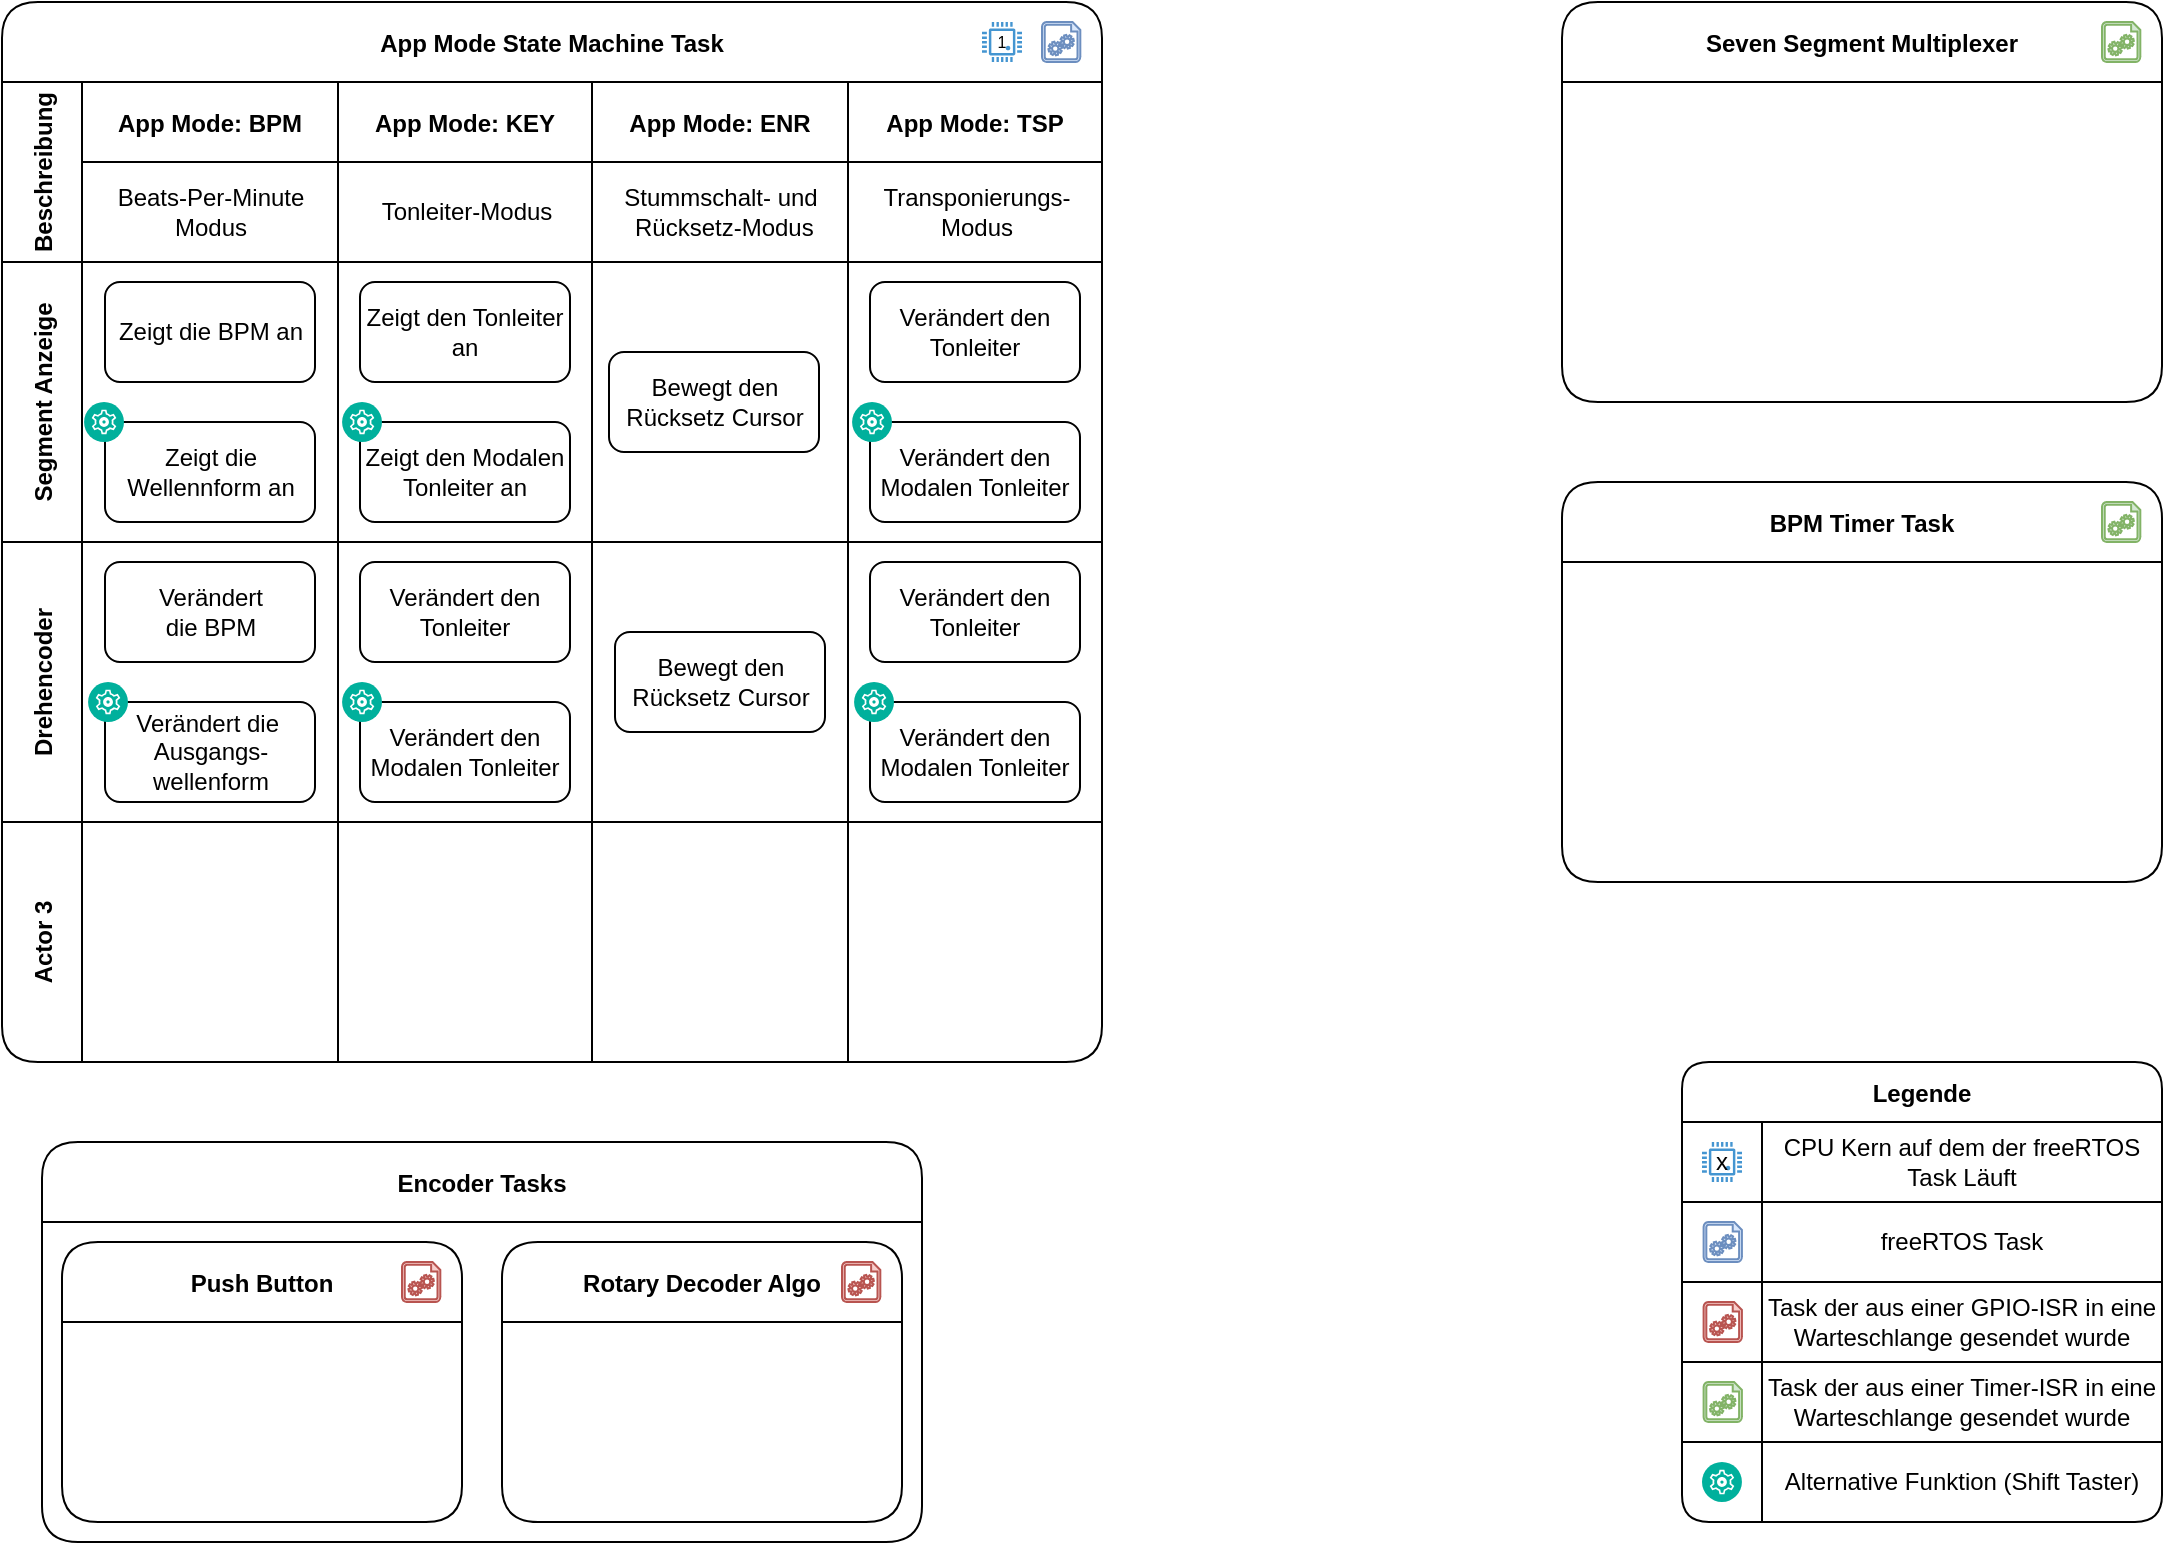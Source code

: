 <mxfile version="16.1.2" type="device"><diagram id="66JFrUOHZTusCFq0ymd8" name="Page-1"><mxGraphModel dx="1984" dy="591" grid="1" gridSize="10" guides="1" tooltips="1" connect="1" arrows="1" fold="1" page="1" pageScale="1" pageWidth="1169" pageHeight="827" math="0" shadow="0"><root><mxCell id="0"/><mxCell id="1" parent="0"/><mxCell id="9rjCM0bQBx6kfhwJKjFM-24" value="Seven Segment Multiplexer" style="swimlane;rounded=1;startSize=40;" vertex="1" parent="1"><mxGeometry x="-340" y="40" width="300" height="200" as="geometry"/></mxCell><mxCell id="9rjCM0bQBx6kfhwJKjFM-26" value="" style="sketch=0;aspect=fixed;pointerEvents=1;shadow=0;dashed=0;html=1;strokeColor=#82b366;labelPosition=center;verticalLabelPosition=bottom;verticalAlign=top;align=center;shape=mxgraph.azure.startup_task;fillColor=#d5e8d4;rounded=1;" vertex="1" parent="9rjCM0bQBx6kfhwJKjFM-24"><mxGeometry x="270" y="10" width="19.2" height="20" as="geometry"/></mxCell><mxCell id="9rjCM0bQBx6kfhwJKjFM-27" value="BPM Timer Task" style="swimlane;rounded=1;startSize=40;" vertex="1" parent="1"><mxGeometry x="-340" y="280" width="300" height="200" as="geometry"/></mxCell><mxCell id="9rjCM0bQBx6kfhwJKjFM-28" value="" style="sketch=0;aspect=fixed;pointerEvents=1;shadow=0;dashed=0;html=1;strokeColor=#82b366;labelPosition=center;verticalLabelPosition=bottom;verticalAlign=top;align=center;shape=mxgraph.azure.startup_task;fillColor=#d5e8d4;rounded=1;" vertex="1" parent="9rjCM0bQBx6kfhwJKjFM-27"><mxGeometry x="270" y="10" width="19.2" height="20" as="geometry"/></mxCell><mxCell id="9rjCM0bQBx6kfhwJKjFM-29" value="Encoder Tasks" style="swimlane;rounded=1;startSize=40;" vertex="1" parent="1"><mxGeometry x="-1100" y="610" width="440" height="200" as="geometry"/></mxCell><mxCell id="9rjCM0bQBx6kfhwJKjFM-31" value="Push Button" style="swimlane;rounded=1;startSize=40;" vertex="1" parent="9rjCM0bQBx6kfhwJKjFM-29"><mxGeometry x="10" y="50" width="200" height="140" as="geometry"/></mxCell><mxCell id="9rjCM0bQBx6kfhwJKjFM-32" value="" style="sketch=0;aspect=fixed;pointerEvents=1;shadow=0;dashed=0;html=1;strokeColor=#b85450;labelPosition=center;verticalLabelPosition=bottom;verticalAlign=top;align=center;shape=mxgraph.azure.startup_task;fillColor=#f8cecc;rounded=1;" vertex="1" parent="9rjCM0bQBx6kfhwJKjFM-31"><mxGeometry x="170" y="10" width="19.2" height="20" as="geometry"/></mxCell><mxCell id="9rjCM0bQBx6kfhwJKjFM-33" value="Rotary Decoder Algo" style="swimlane;rounded=1;startSize=40;" vertex="1" parent="9rjCM0bQBx6kfhwJKjFM-29"><mxGeometry x="230" y="50" width="200" height="140" as="geometry"/></mxCell><mxCell id="9rjCM0bQBx6kfhwJKjFM-34" value="" style="sketch=0;aspect=fixed;pointerEvents=1;shadow=0;dashed=0;html=1;strokeColor=#b85450;labelPosition=center;verticalLabelPosition=bottom;verticalAlign=top;align=center;shape=mxgraph.azure.startup_task;fillColor=#f8cecc;rounded=1;" vertex="1" parent="9rjCM0bQBx6kfhwJKjFM-33"><mxGeometry x="170" y="10" width="19.2" height="20" as="geometry"/></mxCell><mxCell id="9rjCM0bQBx6kfhwJKjFM-47" value="Legende" style="shape=table;startSize=30;container=1;collapsible=0;childLayout=tableLayout;fontStyle=1;align=center;rounded=1;fontSize=12;" vertex="1" parent="1"><mxGeometry x="-280" y="570" width="240" height="230" as="geometry"/></mxCell><mxCell id="9rjCM0bQBx6kfhwJKjFM-48" value="" style="shape=tableRow;horizontal=0;startSize=0;swimlaneHead=0;swimlaneBody=0;top=0;left=0;bottom=0;right=0;collapsible=0;dropTarget=0;fillColor=none;points=[[0,0.5],[1,0.5]];portConstraint=eastwest;rounded=1;fontSize=12;" vertex="1" parent="9rjCM0bQBx6kfhwJKjFM-47"><mxGeometry y="30" width="240" height="40" as="geometry"/></mxCell><mxCell id="9rjCM0bQBx6kfhwJKjFM-49" value="&lt;span style=&quot;color: rgba(0, 0, 0, 0); font-family: monospace; font-size: 12px;&quot;&gt;%3CmxGraphModel%3E%3Croot%3E%3CmxCell%20id%3D%220%22%2F%3E%3CmxCell%20id%3D%221%22%20parent%3D%220%22%2F%3E%3CmxCell%20id%3D%222%22%20value%3D%22%26lt%3Bfont%20style%3D%26quot%3Bfont-size%3A%208px%3B%26quot%3B%26gt%3B1%26lt%3B%2Ffont%26gt%3B%22%20style%3D%22pointerEvents%3D1%3Bshadow%3D0%3Bdashed%3D0%3Bhtml%3D1%3BstrokeColor%3Dnone%3BfillColor%3D%234495D1%3BlabelPosition%3Dcenter%3BverticalLabelPosition%3Dmiddle%3BverticalAlign%3Dmiddle%3Balign%3Dcenter%3BoutlineConnect%3D0%3Bshape%3Dmxgraph.veeam.cpu%3Brounded%3D1%3BfontSize%3D8%3BwhiteSpace%3Dwrap%3B%22%20vertex%3D%221%22%20parent%3D%221%22%3E%3CmxGeometry%20x%3D%22-660%22%20y%3D%2250%22%20width%3D%2220%22%20height%3D%2220%22%20as%3D%22geometry%22%2F%3E%3C%2FmxCell%3E%3C%2Froot%3E%3C%2FmxGraphModel%3E&lt;/span&gt;" style="shape=partialRectangle;html=1;whiteSpace=wrap;connectable=0;fillColor=none;top=0;left=0;bottom=0;right=0;overflow=hidden;rounded=1;fontSize=12;" vertex="1" parent="9rjCM0bQBx6kfhwJKjFM-48"><mxGeometry width="40" height="40" as="geometry"><mxRectangle width="40" height="40" as="alternateBounds"/></mxGeometry></mxCell><mxCell id="9rjCM0bQBx6kfhwJKjFM-50" value="CPU Kern auf dem der freeRTOS Task Läuft" style="shape=partialRectangle;html=1;whiteSpace=wrap;connectable=0;fillColor=none;top=0;left=0;bottom=0;right=0;overflow=hidden;rounded=1;fontSize=12;" vertex="1" parent="9rjCM0bQBx6kfhwJKjFM-48"><mxGeometry x="40" width="200" height="40" as="geometry"><mxRectangle width="200" height="40" as="alternateBounds"/></mxGeometry></mxCell><mxCell id="9rjCM0bQBx6kfhwJKjFM-52" value="" style="shape=tableRow;horizontal=0;startSize=0;swimlaneHead=0;swimlaneBody=0;top=0;left=0;bottom=0;right=0;collapsible=0;dropTarget=0;fillColor=none;points=[[0,0.5],[1,0.5]];portConstraint=eastwest;rounded=1;fontSize=12;" vertex="1" parent="9rjCM0bQBx6kfhwJKjFM-47"><mxGeometry y="70" width="240" height="40" as="geometry"/></mxCell><mxCell id="9rjCM0bQBx6kfhwJKjFM-53" value="" style="shape=partialRectangle;html=1;whiteSpace=wrap;connectable=0;fillColor=none;top=0;left=0;bottom=0;right=0;overflow=hidden;rounded=1;fontSize=12;" vertex="1" parent="9rjCM0bQBx6kfhwJKjFM-52"><mxGeometry width="40" height="40" as="geometry"><mxRectangle width="40" height="40" as="alternateBounds"/></mxGeometry></mxCell><mxCell id="9rjCM0bQBx6kfhwJKjFM-54" value="freeRTOS Task" style="shape=partialRectangle;html=1;whiteSpace=wrap;connectable=0;fillColor=none;top=0;left=0;bottom=0;right=0;overflow=hidden;rounded=1;fontSize=12;" vertex="1" parent="9rjCM0bQBx6kfhwJKjFM-52"><mxGeometry x="40" width="200" height="40" as="geometry"><mxRectangle width="200" height="40" as="alternateBounds"/></mxGeometry></mxCell><mxCell id="9rjCM0bQBx6kfhwJKjFM-56" value="" style="shape=tableRow;horizontal=0;startSize=0;swimlaneHead=0;swimlaneBody=0;top=0;left=0;bottom=0;right=0;collapsible=0;dropTarget=0;fillColor=none;points=[[0,0.5],[1,0.5]];portConstraint=eastwest;rounded=1;fontSize=12;" vertex="1" parent="9rjCM0bQBx6kfhwJKjFM-47"><mxGeometry y="110" width="240" height="40" as="geometry"/></mxCell><mxCell id="9rjCM0bQBx6kfhwJKjFM-57" value="" style="shape=partialRectangle;html=1;whiteSpace=wrap;connectable=0;fillColor=none;top=0;left=0;bottom=0;right=0;overflow=hidden;rounded=1;fontSize=12;" vertex="1" parent="9rjCM0bQBx6kfhwJKjFM-56"><mxGeometry width="40" height="40" as="geometry"><mxRectangle width="40" height="40" as="alternateBounds"/></mxGeometry></mxCell><mxCell id="9rjCM0bQBx6kfhwJKjFM-58" value="Task der aus einer GPIO-ISR in eine Warteschlange gesendet wurde" style="shape=partialRectangle;html=1;whiteSpace=wrap;connectable=0;fillColor=none;top=0;left=0;bottom=0;right=0;overflow=hidden;rounded=1;fontSize=12;" vertex="1" parent="9rjCM0bQBx6kfhwJKjFM-56"><mxGeometry x="40" width="200" height="40" as="geometry"><mxRectangle width="200" height="40" as="alternateBounds"/></mxGeometry></mxCell><mxCell id="9rjCM0bQBx6kfhwJKjFM-64" style="shape=tableRow;horizontal=0;startSize=0;swimlaneHead=0;swimlaneBody=0;top=0;left=0;bottom=0;right=0;collapsible=0;dropTarget=0;fillColor=none;points=[[0,0.5],[1,0.5]];portConstraint=eastwest;rounded=1;fontSize=12;" vertex="1" parent="9rjCM0bQBx6kfhwJKjFM-47"><mxGeometry y="150" width="240" height="40" as="geometry"/></mxCell><mxCell id="9rjCM0bQBx6kfhwJKjFM-65" style="shape=partialRectangle;html=1;whiteSpace=wrap;connectable=0;fillColor=none;top=0;left=0;bottom=0;right=0;overflow=hidden;rounded=1;fontSize=12;" vertex="1" parent="9rjCM0bQBx6kfhwJKjFM-64"><mxGeometry width="40" height="40" as="geometry"><mxRectangle width="40" height="40" as="alternateBounds"/></mxGeometry></mxCell><mxCell id="9rjCM0bQBx6kfhwJKjFM-66" value="Task der aus einer Timer-ISR in eine Warteschlange gesendet wurde" style="shape=partialRectangle;html=1;whiteSpace=wrap;connectable=0;fillColor=none;top=0;left=0;bottom=0;right=0;overflow=hidden;rounded=1;fontSize=12;" vertex="1" parent="9rjCM0bQBx6kfhwJKjFM-64"><mxGeometry x="40" width="200" height="40" as="geometry"><mxRectangle width="200" height="40" as="alternateBounds"/></mxGeometry></mxCell><mxCell id="9rjCM0bQBx6kfhwJKjFM-67" style="shape=tableRow;horizontal=0;startSize=0;swimlaneHead=0;swimlaneBody=0;top=0;left=0;bottom=0;right=0;collapsible=0;dropTarget=0;fillColor=none;points=[[0,0.5],[1,0.5]];portConstraint=eastwest;rounded=1;fontSize=12;" vertex="1" parent="9rjCM0bQBx6kfhwJKjFM-47"><mxGeometry y="190" width="240" height="40" as="geometry"/></mxCell><mxCell id="9rjCM0bQBx6kfhwJKjFM-68" style="shape=partialRectangle;html=1;whiteSpace=wrap;connectable=0;fillColor=none;top=0;left=0;bottom=0;right=0;overflow=hidden;rounded=1;fontSize=12;" vertex="1" parent="9rjCM0bQBx6kfhwJKjFM-67"><mxGeometry width="40" height="40" as="geometry"><mxRectangle width="40" height="40" as="alternateBounds"/></mxGeometry></mxCell><mxCell id="9rjCM0bQBx6kfhwJKjFM-69" value="Alternative Funktion (Shift Taster)" style="shape=partialRectangle;html=1;whiteSpace=wrap;connectable=0;fillColor=none;top=0;left=0;bottom=0;right=0;overflow=hidden;rounded=1;fontSize=12;" vertex="1" parent="9rjCM0bQBx6kfhwJKjFM-67"><mxGeometry x="40" width="200" height="40" as="geometry"><mxRectangle width="200" height="40" as="alternateBounds"/></mxGeometry></mxCell><mxCell id="9rjCM0bQBx6kfhwJKjFM-60" value="&lt;font style=&quot;font-size: 12px;&quot;&gt;x&lt;/font&gt;" style="pointerEvents=1;shadow=0;dashed=0;html=1;strokeColor=none;fillColor=#4495D1;labelPosition=center;verticalLabelPosition=middle;verticalAlign=middle;align=center;outlineConnect=0;shape=mxgraph.veeam.cpu;rounded=1;fontSize=12;whiteSpace=wrap;" vertex="1" parent="1"><mxGeometry x="-270" y="610" width="20" height="20" as="geometry"/></mxCell><mxCell id="9rjCM0bQBx6kfhwJKjFM-61" value="" style="sketch=0;aspect=fixed;pointerEvents=1;shadow=0;dashed=0;html=1;strokeColor=#6c8ebf;labelPosition=center;verticalLabelPosition=bottom;verticalAlign=top;align=center;shape=mxgraph.azure.startup_task;fillColor=#dae8fc;rounded=1;fontSize=12;" vertex="1" parent="1"><mxGeometry x="-269.2" y="650" width="19.2" height="20" as="geometry"/></mxCell><mxCell id="9rjCM0bQBx6kfhwJKjFM-63" value="" style="sketch=0;aspect=fixed;pointerEvents=1;shadow=0;dashed=0;html=1;strokeColor=#b85450;labelPosition=center;verticalLabelPosition=bottom;verticalAlign=top;align=center;shape=mxgraph.azure.startup_task;fillColor=#f8cecc;rounded=1;fontSize=12;" vertex="1" parent="1"><mxGeometry x="-269.2" y="690" width="19.2" height="20" as="geometry"/></mxCell><mxCell id="9rjCM0bQBx6kfhwJKjFM-70" value="" style="sketch=0;aspect=fixed;pointerEvents=1;shadow=0;dashed=0;html=1;strokeColor=#82b366;labelPosition=center;verticalLabelPosition=bottom;verticalAlign=top;align=center;shape=mxgraph.azure.startup_task;fillColor=#d5e8d4;rounded=1;fontSize=12;" vertex="1" parent="1"><mxGeometry x="-269.2" y="730" width="19.2" height="20" as="geometry"/></mxCell><mxCell id="9rjCM0bQBx6kfhwJKjFM-81" value="" style="aspect=fixed;perimeter=ellipsePerimeter;html=1;align=center;shadow=0;dashed=0;fontColor=#4277BB;labelBackgroundColor=#ffffff;fontSize=12;spacingTop=3;image;image=img/lib/ibm/management/management.svg;rounded=1;fillColor=#FF6666;" vertex="1" parent="1"><mxGeometry x="-270" y="770" width="20" height="20" as="geometry"/></mxCell><mxCell id="9rjCM0bQBx6kfhwJKjFM-116" value="App Mode State Machine Task" style="shape=table;childLayout=tableLayout;startSize=40;collapsible=0;recursiveResize=0;expand=0;fontStyle=1;rounded=1;" vertex="1" parent="1"><mxGeometry x="-1120" y="40" width="550" height="530" as="geometry"/></mxCell><mxCell id="9rjCM0bQBx6kfhwJKjFM-117" value="Beschreibung" style="shape=tableRow;horizontal=0;startSize=40;swimlaneHead=0;swimlaneBody=0;top=0;left=0;bottom=0;right=0;dropTarget=0;fillColor=none;collapsible=0;recursiveResize=0;expand=0;fontStyle=1;" vertex="1" parent="9rjCM0bQBx6kfhwJKjFM-116"><mxGeometry y="40" width="550" height="90" as="geometry"/></mxCell><mxCell id="9rjCM0bQBx6kfhwJKjFM-118" value="App Mode: BPM" style="swimlane;swimlaneHead=0;swimlaneBody=0;fontStyle=0;connectable=0;fillColor=none;startSize=40;collapsible=0;recursiveResize=0;expand=0;fontStyle=1;" vertex="1" parent="9rjCM0bQBx6kfhwJKjFM-117"><mxGeometry x="40" width="128" height="90" as="geometry"><mxRectangle width="128" height="90" as="alternateBounds"/></mxGeometry></mxCell><mxCell id="9rjCM0bQBx6kfhwJKjFM-119" value="Beats-Per-Minute&lt;br&gt;Modus" style="text;html=1;align=center;verticalAlign=middle;resizable=0;points=[];autosize=1;strokeColor=none;fillColor=none;fontSize=12;" vertex="1" parent="9rjCM0bQBx6kfhwJKjFM-118"><mxGeometry x="9" y="50" width="110" height="30" as="geometry"/></mxCell><mxCell id="9rjCM0bQBx6kfhwJKjFM-120" value="App Mode: KEY" style="swimlane;swimlaneHead=0;swimlaneBody=0;fontStyle=0;connectable=0;fillColor=none;startSize=40;collapsible=0;recursiveResize=0;expand=0;fontStyle=1;" vertex="1" parent="9rjCM0bQBx6kfhwJKjFM-117"><mxGeometry x="168" width="127" height="90" as="geometry"><mxRectangle width="127" height="90" as="alternateBounds"/></mxGeometry></mxCell><mxCell id="9rjCM0bQBx6kfhwJKjFM-121" value="Tonleiter-Modus" style="text;html=1;align=center;verticalAlign=middle;resizable=0;points=[];autosize=1;strokeColor=none;fillColor=none;fontSize=12;" vertex="1" parent="9rjCM0bQBx6kfhwJKjFM-120"><mxGeometry x="13.5" y="55" width="100" height="20" as="geometry"/></mxCell><mxCell id="9rjCM0bQBx6kfhwJKjFM-122" value="App Mode: ENR" style="swimlane;swimlaneHead=0;swimlaneBody=0;fontStyle=0;connectable=0;fillColor=none;startSize=40;collapsible=0;recursiveResize=0;expand=0;fontStyle=1;" vertex="1" parent="9rjCM0bQBx6kfhwJKjFM-117"><mxGeometry x="295" width="128" height="90" as="geometry"><mxRectangle width="128" height="90" as="alternateBounds"/></mxGeometry></mxCell><mxCell id="9rjCM0bQBx6kfhwJKjFM-123" value="Stummschalt- und&lt;br&gt;&amp;nbsp;Rücksetz-Modus" style="text;html=1;align=center;verticalAlign=middle;resizable=0;points=[];autosize=1;strokeColor=none;fillColor=none;fontSize=12;" vertex="1" parent="9rjCM0bQBx6kfhwJKjFM-122"><mxGeometry x="9" y="50" width="110" height="30" as="geometry"/></mxCell><mxCell id="9rjCM0bQBx6kfhwJKjFM-124" value="App Mode: TSP" style="swimlane;swimlaneHead=0;swimlaneBody=0;fontStyle=0;connectable=0;fillColor=none;startSize=40;collapsible=0;recursiveResize=0;expand=0;fontStyle=1;" vertex="1" parent="9rjCM0bQBx6kfhwJKjFM-117"><mxGeometry x="423" width="127" height="90" as="geometry"><mxRectangle width="127" height="90" as="alternateBounds"/></mxGeometry></mxCell><mxCell id="9rjCM0bQBx6kfhwJKjFM-125" value="Transponierungs-&lt;br&gt;Modus" style="text;html=1;align=center;verticalAlign=middle;resizable=0;points=[];autosize=1;strokeColor=none;fillColor=none;fontSize=12;" vertex="1" parent="9rjCM0bQBx6kfhwJKjFM-124"><mxGeometry x="8.5" y="50" width="110" height="30" as="geometry"/></mxCell><mxCell id="9rjCM0bQBx6kfhwJKjFM-126" value="Segment Anzeige" style="shape=tableRow;horizontal=0;startSize=40;swimlaneHead=0;swimlaneBody=0;top=0;left=0;bottom=0;right=0;dropTarget=0;fillColor=none;collapsible=0;recursiveResize=0;expand=0;fontStyle=1;" vertex="1" parent="9rjCM0bQBx6kfhwJKjFM-116"><mxGeometry y="130" width="550" height="140" as="geometry"/></mxCell><mxCell id="9rjCM0bQBx6kfhwJKjFM-127" style="swimlane;swimlaneHead=0;swimlaneBody=0;fontStyle=0;connectable=0;startSize=0;collapsible=0;recursiveResize=0;expand=0;fontStyle=1;" vertex="1" parent="9rjCM0bQBx6kfhwJKjFM-126"><mxGeometry x="40" width="128" height="140" as="geometry"><mxRectangle width="128" height="140" as="alternateBounds"/></mxGeometry></mxCell><mxCell id="9rjCM0bQBx6kfhwJKjFM-128" value="Zeigt die BPM an" style="rounded=1;whiteSpace=wrap;html=1;fontSize=12;" vertex="1" parent="9rjCM0bQBx6kfhwJKjFM-127"><mxGeometry x="11.5" y="10" width="105" height="50" as="geometry"/></mxCell><mxCell id="9rjCM0bQBx6kfhwJKjFM-129" value="Zeigt die Wellennform an" style="rounded=1;whiteSpace=wrap;html=1;fontSize=12;" vertex="1" parent="9rjCM0bQBx6kfhwJKjFM-127"><mxGeometry x="11.5" y="80" width="105" height="50" as="geometry"/></mxCell><mxCell id="9rjCM0bQBx6kfhwJKjFM-130" value="" style="aspect=fixed;perimeter=ellipsePerimeter;html=1;align=center;shadow=0;dashed=0;fontColor=#4277BB;labelBackgroundColor=#ffffff;fontSize=12;spacingTop=3;image;image=img/lib/ibm/management/management.svg;rounded=1;fillColor=#FF6666;direction=west;" vertex="1" parent="9rjCM0bQBx6kfhwJKjFM-127"><mxGeometry x="1" y="70" width="20" height="20" as="geometry"/></mxCell><mxCell id="9rjCM0bQBx6kfhwJKjFM-131" style="swimlane;swimlaneHead=0;swimlaneBody=0;fontStyle=0;connectable=0;fillColor=none;startSize=0;collapsible=0;recursiveResize=0;expand=0;fontStyle=1;" vertex="1" parent="9rjCM0bQBx6kfhwJKjFM-126"><mxGeometry x="168" width="127" height="140" as="geometry"><mxRectangle width="127" height="140" as="alternateBounds"/></mxGeometry></mxCell><mxCell id="9rjCM0bQBx6kfhwJKjFM-132" value="Zeigt den Modalen&lt;br&gt;Tonleiter an" style="rounded=1;whiteSpace=wrap;html=1;fontSize=12;" vertex="1" parent="9rjCM0bQBx6kfhwJKjFM-131"><mxGeometry x="11" y="80" width="105" height="50" as="geometry"/></mxCell><mxCell id="9rjCM0bQBx6kfhwJKjFM-133" value="" style="aspect=fixed;perimeter=ellipsePerimeter;html=1;align=center;shadow=0;dashed=0;fontColor=#4277BB;labelBackgroundColor=#ffffff;fontSize=12;spacingTop=3;image;image=img/lib/ibm/management/management.svg;rounded=1;fillColor=#FF6666;direction=west;" vertex="1" parent="9rjCM0bQBx6kfhwJKjFM-131"><mxGeometry x="2" y="70" width="20" height="20" as="geometry"/></mxCell><mxCell id="9rjCM0bQBx6kfhwJKjFM-134" value="Zeigt den Tonleiter&lt;br&gt;an" style="rounded=1;whiteSpace=wrap;html=1;fontSize=12;" vertex="1" parent="9rjCM0bQBx6kfhwJKjFM-131"><mxGeometry x="11" y="10" width="105" height="50" as="geometry"/></mxCell><mxCell id="9rjCM0bQBx6kfhwJKjFM-135" style="swimlane;swimlaneHead=0;swimlaneBody=0;fontStyle=0;connectable=0;fillColor=none;startSize=0;collapsible=0;recursiveResize=0;expand=0;fontStyle=1;" vertex="1" parent="9rjCM0bQBx6kfhwJKjFM-126"><mxGeometry x="295" width="128" height="140" as="geometry"><mxRectangle width="128" height="140" as="alternateBounds"/></mxGeometry></mxCell><mxCell id="9rjCM0bQBx6kfhwJKjFM-136" value="Bewegt den Rücksetz Cursor" style="rounded=1;whiteSpace=wrap;html=1;fontSize=12;" vertex="1" parent="9rjCM0bQBx6kfhwJKjFM-135"><mxGeometry x="8.5" y="45" width="105" height="50" as="geometry"/></mxCell><mxCell id="9rjCM0bQBx6kfhwJKjFM-137" style="swimlane;swimlaneHead=0;swimlaneBody=0;fontStyle=0;connectable=0;fillColor=none;startSize=0;collapsible=0;recursiveResize=0;expand=0;fontStyle=1;" vertex="1" parent="9rjCM0bQBx6kfhwJKjFM-126"><mxGeometry x="423" width="127" height="140" as="geometry"><mxRectangle width="127" height="140" as="alternateBounds"/></mxGeometry></mxCell><mxCell id="9rjCM0bQBx6kfhwJKjFM-138" value="Verändert den Tonleiter" style="rounded=1;whiteSpace=wrap;html=1;fontSize=12;" vertex="1" parent="9rjCM0bQBx6kfhwJKjFM-137"><mxGeometry x="11" y="10" width="105" height="50" as="geometry"/></mxCell><mxCell id="9rjCM0bQBx6kfhwJKjFM-139" value="Verändert den&lt;br&gt;Modalen Tonleiter" style="rounded=1;whiteSpace=wrap;html=1;fontSize=12;" vertex="1" parent="9rjCM0bQBx6kfhwJKjFM-137"><mxGeometry x="11" y="80" width="105" height="50" as="geometry"/></mxCell><mxCell id="9rjCM0bQBx6kfhwJKjFM-140" value="" style="aspect=fixed;perimeter=ellipsePerimeter;html=1;align=center;shadow=0;dashed=0;fontColor=#4277BB;labelBackgroundColor=#ffffff;fontSize=12;spacingTop=3;image;image=img/lib/ibm/management/management.svg;rounded=1;fillColor=#FF6666;direction=west;" vertex="1" parent="9rjCM0bQBx6kfhwJKjFM-137"><mxGeometry x="2" y="70" width="20" height="20" as="geometry"/></mxCell><mxCell id="9rjCM0bQBx6kfhwJKjFM-141" value="Drehencoder" style="shape=tableRow;horizontal=0;startSize=40;swimlaneHead=0;swimlaneBody=0;top=0;left=0;bottom=0;right=0;dropTarget=0;fillColor=none;collapsible=0;recursiveResize=0;expand=0;fontStyle=1;" vertex="1" parent="9rjCM0bQBx6kfhwJKjFM-116"><mxGeometry y="270" width="550" height="140" as="geometry"/></mxCell><mxCell id="9rjCM0bQBx6kfhwJKjFM-142" value="" style="swimlane;swimlaneHead=0;swimlaneBody=0;fontStyle=0;connectable=0;startSize=0;collapsible=0;recursiveResize=0;expand=0;fontStyle=1;" vertex="1" parent="9rjCM0bQBx6kfhwJKjFM-141"><mxGeometry x="40" width="128" height="140" as="geometry"><mxRectangle width="128" height="140" as="alternateBounds"/></mxGeometry></mxCell><mxCell id="9rjCM0bQBx6kfhwJKjFM-143" value="Verändert&lt;br&gt;die BPM" style="rounded=1;whiteSpace=wrap;html=1;fontSize=12;" vertex="1" parent="9rjCM0bQBx6kfhwJKjFM-142"><mxGeometry x="11.5" y="10" width="105" height="50" as="geometry"/></mxCell><mxCell id="9rjCM0bQBx6kfhwJKjFM-144" value="Verändert die&amp;nbsp;&lt;br&gt;Ausgangs-&lt;br&gt;wellenform" style="rounded=1;whiteSpace=wrap;html=1;fontSize=12;" vertex="1" parent="9rjCM0bQBx6kfhwJKjFM-142"><mxGeometry x="11.5" y="80" width="105" height="50" as="geometry"/></mxCell><mxCell id="9rjCM0bQBx6kfhwJKjFM-145" value="" style="aspect=fixed;perimeter=ellipsePerimeter;html=1;align=center;shadow=0;dashed=0;fontColor=#4277BB;labelBackgroundColor=#ffffff;fontSize=12;spacingTop=3;image;image=img/lib/ibm/management/management.svg;rounded=1;fillColor=#FF6666;direction=west;" vertex="1" parent="9rjCM0bQBx6kfhwJKjFM-142"><mxGeometry x="3" y="70" width="20" height="20" as="geometry"/></mxCell><mxCell id="9rjCM0bQBx6kfhwJKjFM-146" value="" style="swimlane;swimlaneHead=0;swimlaneBody=0;fontStyle=0;connectable=0;fillColor=none;startSize=0;collapsible=0;recursiveResize=0;expand=0;fontStyle=1;" vertex="1" parent="9rjCM0bQBx6kfhwJKjFM-141"><mxGeometry x="168" width="127" height="140" as="geometry"><mxRectangle width="127" height="140" as="alternateBounds"/></mxGeometry></mxCell><mxCell id="9rjCM0bQBx6kfhwJKjFM-147" value="Verändert den Tonleiter" style="rounded=1;whiteSpace=wrap;html=1;fontSize=12;" vertex="1" parent="9rjCM0bQBx6kfhwJKjFM-146"><mxGeometry x="11" y="10" width="105" height="50" as="geometry"/></mxCell><mxCell id="9rjCM0bQBx6kfhwJKjFM-148" value="Verändert den&lt;br&gt;Modalen Tonleiter" style="rounded=1;whiteSpace=wrap;html=1;fontSize=12;" vertex="1" parent="9rjCM0bQBx6kfhwJKjFM-146"><mxGeometry x="11" y="80" width="105" height="50" as="geometry"/></mxCell><mxCell id="9rjCM0bQBx6kfhwJKjFM-149" value="" style="aspect=fixed;perimeter=ellipsePerimeter;html=1;align=center;shadow=0;dashed=0;fontColor=#4277BB;labelBackgroundColor=#ffffff;fontSize=12;spacingTop=3;image;image=img/lib/ibm/management/management.svg;rounded=1;fillColor=#FF6666;direction=west;" vertex="1" parent="9rjCM0bQBx6kfhwJKjFM-146"><mxGeometry x="2" y="70" width="20" height="20" as="geometry"/></mxCell><mxCell id="9rjCM0bQBx6kfhwJKjFM-150" value="" style="swimlane;swimlaneHead=0;swimlaneBody=0;fontStyle=0;connectable=0;fillColor=none;startSize=0;collapsible=0;recursiveResize=0;expand=0;fontStyle=1;" vertex="1" parent="9rjCM0bQBx6kfhwJKjFM-141"><mxGeometry x="295" width="128" height="140" as="geometry"><mxRectangle width="128" height="140" as="alternateBounds"/></mxGeometry></mxCell><mxCell id="9rjCM0bQBx6kfhwJKjFM-151" value="Bewegt den Rücksetz Cursor" style="rounded=1;whiteSpace=wrap;html=1;fontSize=12;" vertex="1" parent="9rjCM0bQBx6kfhwJKjFM-150"><mxGeometry x="11.5" y="45" width="105" height="50" as="geometry"/></mxCell><mxCell id="9rjCM0bQBx6kfhwJKjFM-152" style="swimlane;swimlaneHead=0;swimlaneBody=0;fontStyle=0;connectable=0;fillColor=none;startSize=0;collapsible=0;recursiveResize=0;expand=0;fontStyle=1;" vertex="1" parent="9rjCM0bQBx6kfhwJKjFM-141"><mxGeometry x="423" width="127" height="140" as="geometry"><mxRectangle width="127" height="140" as="alternateBounds"/></mxGeometry></mxCell><mxCell id="9rjCM0bQBx6kfhwJKjFM-153" value="Verändert den Tonleiter" style="rounded=1;whiteSpace=wrap;html=1;fontSize=12;" vertex="1" parent="9rjCM0bQBx6kfhwJKjFM-152"><mxGeometry x="11" y="10" width="105" height="50" as="geometry"/></mxCell><mxCell id="9rjCM0bQBx6kfhwJKjFM-154" value="Verändert den&lt;br&gt;Modalen Tonleiter" style="rounded=1;whiteSpace=wrap;html=1;fontSize=12;" vertex="1" parent="9rjCM0bQBx6kfhwJKjFM-152"><mxGeometry x="11" y="80" width="105" height="50" as="geometry"/></mxCell><mxCell id="9rjCM0bQBx6kfhwJKjFM-155" value="" style="aspect=fixed;perimeter=ellipsePerimeter;html=1;align=center;shadow=0;dashed=0;fontColor=#4277BB;labelBackgroundColor=#ffffff;fontSize=12;spacingTop=3;image;image=img/lib/ibm/management/management.svg;rounded=1;fillColor=#FF6666;direction=west;" vertex="1" parent="9rjCM0bQBx6kfhwJKjFM-152"><mxGeometry x="3" y="70" width="20" height="20" as="geometry"/></mxCell><mxCell id="9rjCM0bQBx6kfhwJKjFM-156" value="Actor 3" style="shape=tableRow;horizontal=0;startSize=40;swimlaneHead=0;swimlaneBody=0;top=0;left=0;bottom=0;right=0;dropTarget=0;fillColor=none;collapsible=0;recursiveResize=0;expand=0;fontStyle=1;" vertex="1" parent="9rjCM0bQBx6kfhwJKjFM-116"><mxGeometry y="410" width="550" height="120" as="geometry"/></mxCell><mxCell id="9rjCM0bQBx6kfhwJKjFM-157" value="" style="swimlane;swimlaneHead=0;swimlaneBody=0;fontStyle=0;connectable=0;fillColor=none;startSize=0;collapsible=0;recursiveResize=0;expand=0;fontStyle=1;" vertex="1" parent="9rjCM0bQBx6kfhwJKjFM-156"><mxGeometry x="40" width="128" height="120" as="geometry"><mxRectangle width="128" height="120" as="alternateBounds"/></mxGeometry></mxCell><mxCell id="9rjCM0bQBx6kfhwJKjFM-158" value="" style="swimlane;swimlaneHead=0;swimlaneBody=0;fontStyle=0;connectable=0;fillColor=none;startSize=0;collapsible=0;recursiveResize=0;expand=0;fontStyle=1;" vertex="1" parent="9rjCM0bQBx6kfhwJKjFM-156"><mxGeometry x="168" width="127" height="120" as="geometry"><mxRectangle width="127" height="120" as="alternateBounds"/></mxGeometry></mxCell><mxCell id="9rjCM0bQBx6kfhwJKjFM-159" value="" style="swimlane;swimlaneHead=0;swimlaneBody=0;fontStyle=0;connectable=0;fillColor=none;startSize=0;collapsible=0;recursiveResize=0;expand=0;fontStyle=1;" vertex="1" parent="9rjCM0bQBx6kfhwJKjFM-156"><mxGeometry x="295" width="128" height="120" as="geometry"><mxRectangle width="128" height="120" as="alternateBounds"/></mxGeometry></mxCell><mxCell id="9rjCM0bQBx6kfhwJKjFM-160" style="swimlane;swimlaneHead=0;swimlaneBody=0;fontStyle=0;connectable=0;fillColor=none;startSize=0;collapsible=0;recursiveResize=0;expand=0;fontStyle=1;" vertex="1" parent="9rjCM0bQBx6kfhwJKjFM-156"><mxGeometry x="423" width="127" height="120" as="geometry"><mxRectangle width="127" height="120" as="alternateBounds"/></mxGeometry></mxCell><mxCell id="9rjCM0bQBx6kfhwJKjFM-161" value="" style="sketch=0;aspect=fixed;pointerEvents=1;shadow=0;dashed=0;html=1;strokeColor=#6c8ebf;labelPosition=center;verticalLabelPosition=bottom;verticalAlign=top;align=center;shape=mxgraph.azure.startup_task;fillColor=#dae8fc;rounded=1;" vertex="1" parent="1"><mxGeometry x="-600" y="50" width="19.2" height="20" as="geometry"/></mxCell><mxCell id="9rjCM0bQBx6kfhwJKjFM-162" value="&lt;font style=&quot;font-size: 8px;&quot;&gt;1&lt;/font&gt;" style="pointerEvents=1;shadow=0;dashed=0;html=1;strokeColor=none;fillColor=#4495D1;labelPosition=center;verticalLabelPosition=middle;verticalAlign=middle;align=center;outlineConnect=0;shape=mxgraph.veeam.cpu;rounded=1;fontSize=8;whiteSpace=wrap;" vertex="1" parent="1"><mxGeometry x="-630" y="50" width="20" height="20" as="geometry"/></mxCell></root></mxGraphModel></diagram></mxfile>